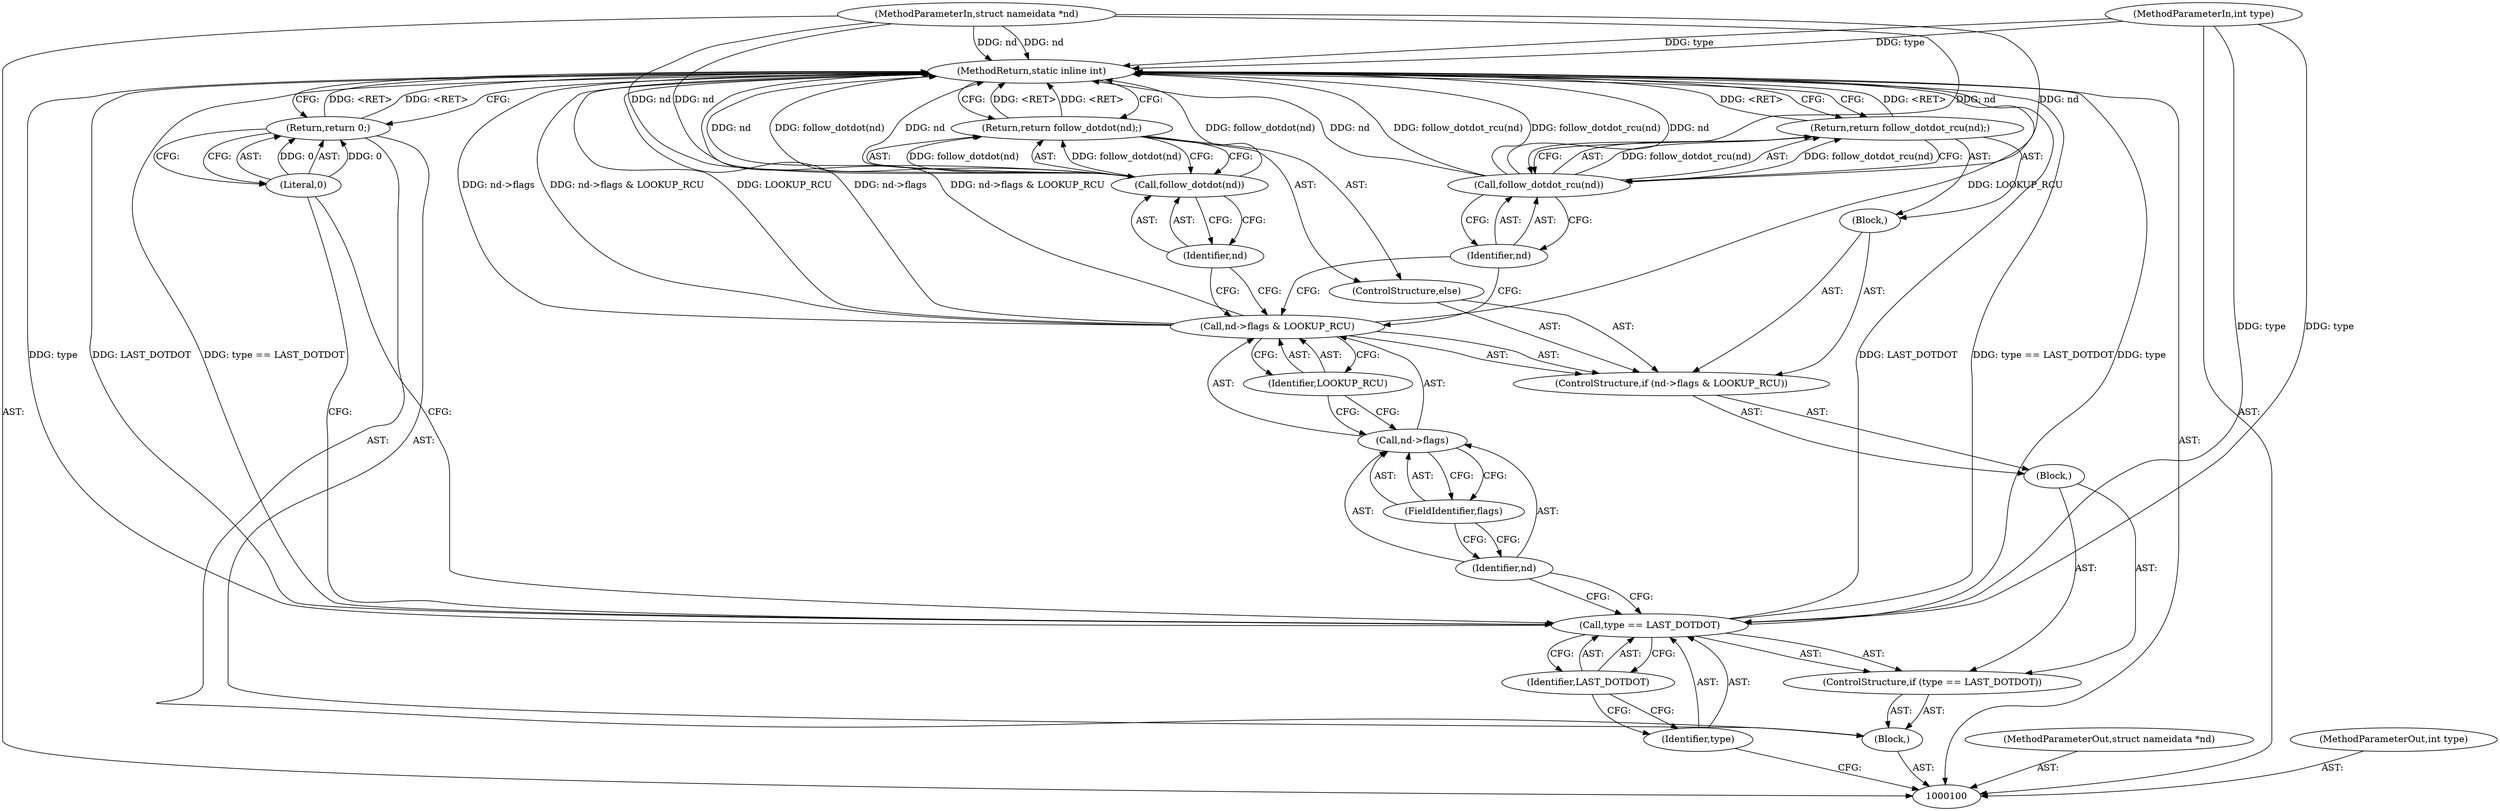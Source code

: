 digraph "0_linux_397d425dc26da728396e66d392d5dcb8dac30c37_1" {
"1000125" [label="(MethodReturn,static inline int)"];
"1000101" [label="(MethodParameterIn,struct nameidata *nd)"];
"1000155" [label="(MethodParameterOut,struct nameidata *nd)"];
"1000102" [label="(MethodParameterIn,int type)"];
"1000156" [label="(MethodParameterOut,int type)"];
"1000103" [label="(Block,)"];
"1000104" [label="(ControlStructure,if (type == LAST_DOTDOT))"];
"1000107" [label="(Identifier,LAST_DOTDOT)"];
"1000108" [label="(Block,)"];
"1000105" [label="(Call,type == LAST_DOTDOT)"];
"1000106" [label="(Identifier,type)"];
"1000113" [label="(FieldIdentifier,flags)"];
"1000114" [label="(Identifier,LOOKUP_RCU)"];
"1000109" [label="(ControlStructure,if (nd->flags & LOOKUP_RCU))"];
"1000115" [label="(Block,)"];
"1000110" [label="(Call,nd->flags & LOOKUP_RCU)"];
"1000111" [label="(Call,nd->flags)"];
"1000112" [label="(Identifier,nd)"];
"1000117" [label="(Call,follow_dotdot_rcu(nd))"];
"1000118" [label="(Identifier,nd)"];
"1000116" [label="(Return,return follow_dotdot_rcu(nd);)"];
"1000119" [label="(ControlStructure,else)"];
"1000121" [label="(Call,follow_dotdot(nd))"];
"1000122" [label="(Identifier,nd)"];
"1000120" [label="(Return,return follow_dotdot(nd);)"];
"1000123" [label="(Return,return 0;)"];
"1000124" [label="(Literal,0)"];
"1000125" -> "1000100"  [label="AST: "];
"1000125" -> "1000116"  [label="CFG: "];
"1000125" -> "1000120"  [label="CFG: "];
"1000125" -> "1000123"  [label="CFG: "];
"1000116" -> "1000125"  [label="DDG: <RET>"];
"1000120" -> "1000125"  [label="DDG: <RET>"];
"1000117" -> "1000125"  [label="DDG: follow_dotdot_rcu(nd)"];
"1000117" -> "1000125"  [label="DDG: nd"];
"1000105" -> "1000125"  [label="DDG: LAST_DOTDOT"];
"1000105" -> "1000125"  [label="DDG: type == LAST_DOTDOT"];
"1000105" -> "1000125"  [label="DDG: type"];
"1000110" -> "1000125"  [label="DDG: LOOKUP_RCU"];
"1000110" -> "1000125"  [label="DDG: nd->flags"];
"1000110" -> "1000125"  [label="DDG: nd->flags & LOOKUP_RCU"];
"1000121" -> "1000125"  [label="DDG: follow_dotdot(nd)"];
"1000121" -> "1000125"  [label="DDG: nd"];
"1000102" -> "1000125"  [label="DDG: type"];
"1000101" -> "1000125"  [label="DDG: nd"];
"1000123" -> "1000125"  [label="DDG: <RET>"];
"1000101" -> "1000100"  [label="AST: "];
"1000101" -> "1000125"  [label="DDG: nd"];
"1000101" -> "1000117"  [label="DDG: nd"];
"1000101" -> "1000121"  [label="DDG: nd"];
"1000155" -> "1000100"  [label="AST: "];
"1000102" -> "1000100"  [label="AST: "];
"1000102" -> "1000125"  [label="DDG: type"];
"1000102" -> "1000105"  [label="DDG: type"];
"1000156" -> "1000100"  [label="AST: "];
"1000103" -> "1000100"  [label="AST: "];
"1000104" -> "1000103"  [label="AST: "];
"1000123" -> "1000103"  [label="AST: "];
"1000104" -> "1000103"  [label="AST: "];
"1000105" -> "1000104"  [label="AST: "];
"1000108" -> "1000104"  [label="AST: "];
"1000107" -> "1000105"  [label="AST: "];
"1000107" -> "1000106"  [label="CFG: "];
"1000105" -> "1000107"  [label="CFG: "];
"1000108" -> "1000104"  [label="AST: "];
"1000109" -> "1000108"  [label="AST: "];
"1000105" -> "1000104"  [label="AST: "];
"1000105" -> "1000107"  [label="CFG: "];
"1000106" -> "1000105"  [label="AST: "];
"1000107" -> "1000105"  [label="AST: "];
"1000112" -> "1000105"  [label="CFG: "];
"1000124" -> "1000105"  [label="CFG: "];
"1000105" -> "1000125"  [label="DDG: LAST_DOTDOT"];
"1000105" -> "1000125"  [label="DDG: type == LAST_DOTDOT"];
"1000105" -> "1000125"  [label="DDG: type"];
"1000102" -> "1000105"  [label="DDG: type"];
"1000106" -> "1000105"  [label="AST: "];
"1000106" -> "1000100"  [label="CFG: "];
"1000107" -> "1000106"  [label="CFG: "];
"1000113" -> "1000111"  [label="AST: "];
"1000113" -> "1000112"  [label="CFG: "];
"1000111" -> "1000113"  [label="CFG: "];
"1000114" -> "1000110"  [label="AST: "];
"1000114" -> "1000111"  [label="CFG: "];
"1000110" -> "1000114"  [label="CFG: "];
"1000109" -> "1000108"  [label="AST: "];
"1000110" -> "1000109"  [label="AST: "];
"1000115" -> "1000109"  [label="AST: "];
"1000119" -> "1000109"  [label="AST: "];
"1000115" -> "1000109"  [label="AST: "];
"1000116" -> "1000115"  [label="AST: "];
"1000110" -> "1000109"  [label="AST: "];
"1000110" -> "1000114"  [label="CFG: "];
"1000111" -> "1000110"  [label="AST: "];
"1000114" -> "1000110"  [label="AST: "];
"1000118" -> "1000110"  [label="CFG: "];
"1000122" -> "1000110"  [label="CFG: "];
"1000110" -> "1000125"  [label="DDG: LOOKUP_RCU"];
"1000110" -> "1000125"  [label="DDG: nd->flags"];
"1000110" -> "1000125"  [label="DDG: nd->flags & LOOKUP_RCU"];
"1000111" -> "1000110"  [label="AST: "];
"1000111" -> "1000113"  [label="CFG: "];
"1000112" -> "1000111"  [label="AST: "];
"1000113" -> "1000111"  [label="AST: "];
"1000114" -> "1000111"  [label="CFG: "];
"1000112" -> "1000111"  [label="AST: "];
"1000112" -> "1000105"  [label="CFG: "];
"1000113" -> "1000112"  [label="CFG: "];
"1000117" -> "1000116"  [label="AST: "];
"1000117" -> "1000118"  [label="CFG: "];
"1000118" -> "1000117"  [label="AST: "];
"1000116" -> "1000117"  [label="CFG: "];
"1000117" -> "1000125"  [label="DDG: follow_dotdot_rcu(nd)"];
"1000117" -> "1000125"  [label="DDG: nd"];
"1000117" -> "1000116"  [label="DDG: follow_dotdot_rcu(nd)"];
"1000101" -> "1000117"  [label="DDG: nd"];
"1000118" -> "1000117"  [label="AST: "];
"1000118" -> "1000110"  [label="CFG: "];
"1000117" -> "1000118"  [label="CFG: "];
"1000116" -> "1000115"  [label="AST: "];
"1000116" -> "1000117"  [label="CFG: "];
"1000117" -> "1000116"  [label="AST: "];
"1000125" -> "1000116"  [label="CFG: "];
"1000116" -> "1000125"  [label="DDG: <RET>"];
"1000117" -> "1000116"  [label="DDG: follow_dotdot_rcu(nd)"];
"1000119" -> "1000109"  [label="AST: "];
"1000120" -> "1000119"  [label="AST: "];
"1000121" -> "1000120"  [label="AST: "];
"1000121" -> "1000122"  [label="CFG: "];
"1000122" -> "1000121"  [label="AST: "];
"1000120" -> "1000121"  [label="CFG: "];
"1000121" -> "1000125"  [label="DDG: follow_dotdot(nd)"];
"1000121" -> "1000125"  [label="DDG: nd"];
"1000121" -> "1000120"  [label="DDG: follow_dotdot(nd)"];
"1000101" -> "1000121"  [label="DDG: nd"];
"1000122" -> "1000121"  [label="AST: "];
"1000122" -> "1000110"  [label="CFG: "];
"1000121" -> "1000122"  [label="CFG: "];
"1000120" -> "1000119"  [label="AST: "];
"1000120" -> "1000121"  [label="CFG: "];
"1000121" -> "1000120"  [label="AST: "];
"1000125" -> "1000120"  [label="CFG: "];
"1000120" -> "1000125"  [label="DDG: <RET>"];
"1000121" -> "1000120"  [label="DDG: follow_dotdot(nd)"];
"1000123" -> "1000103"  [label="AST: "];
"1000123" -> "1000124"  [label="CFG: "];
"1000124" -> "1000123"  [label="AST: "];
"1000125" -> "1000123"  [label="CFG: "];
"1000123" -> "1000125"  [label="DDG: <RET>"];
"1000124" -> "1000123"  [label="DDG: 0"];
"1000124" -> "1000123"  [label="AST: "];
"1000124" -> "1000105"  [label="CFG: "];
"1000123" -> "1000124"  [label="CFG: "];
"1000124" -> "1000123"  [label="DDG: 0"];
}
